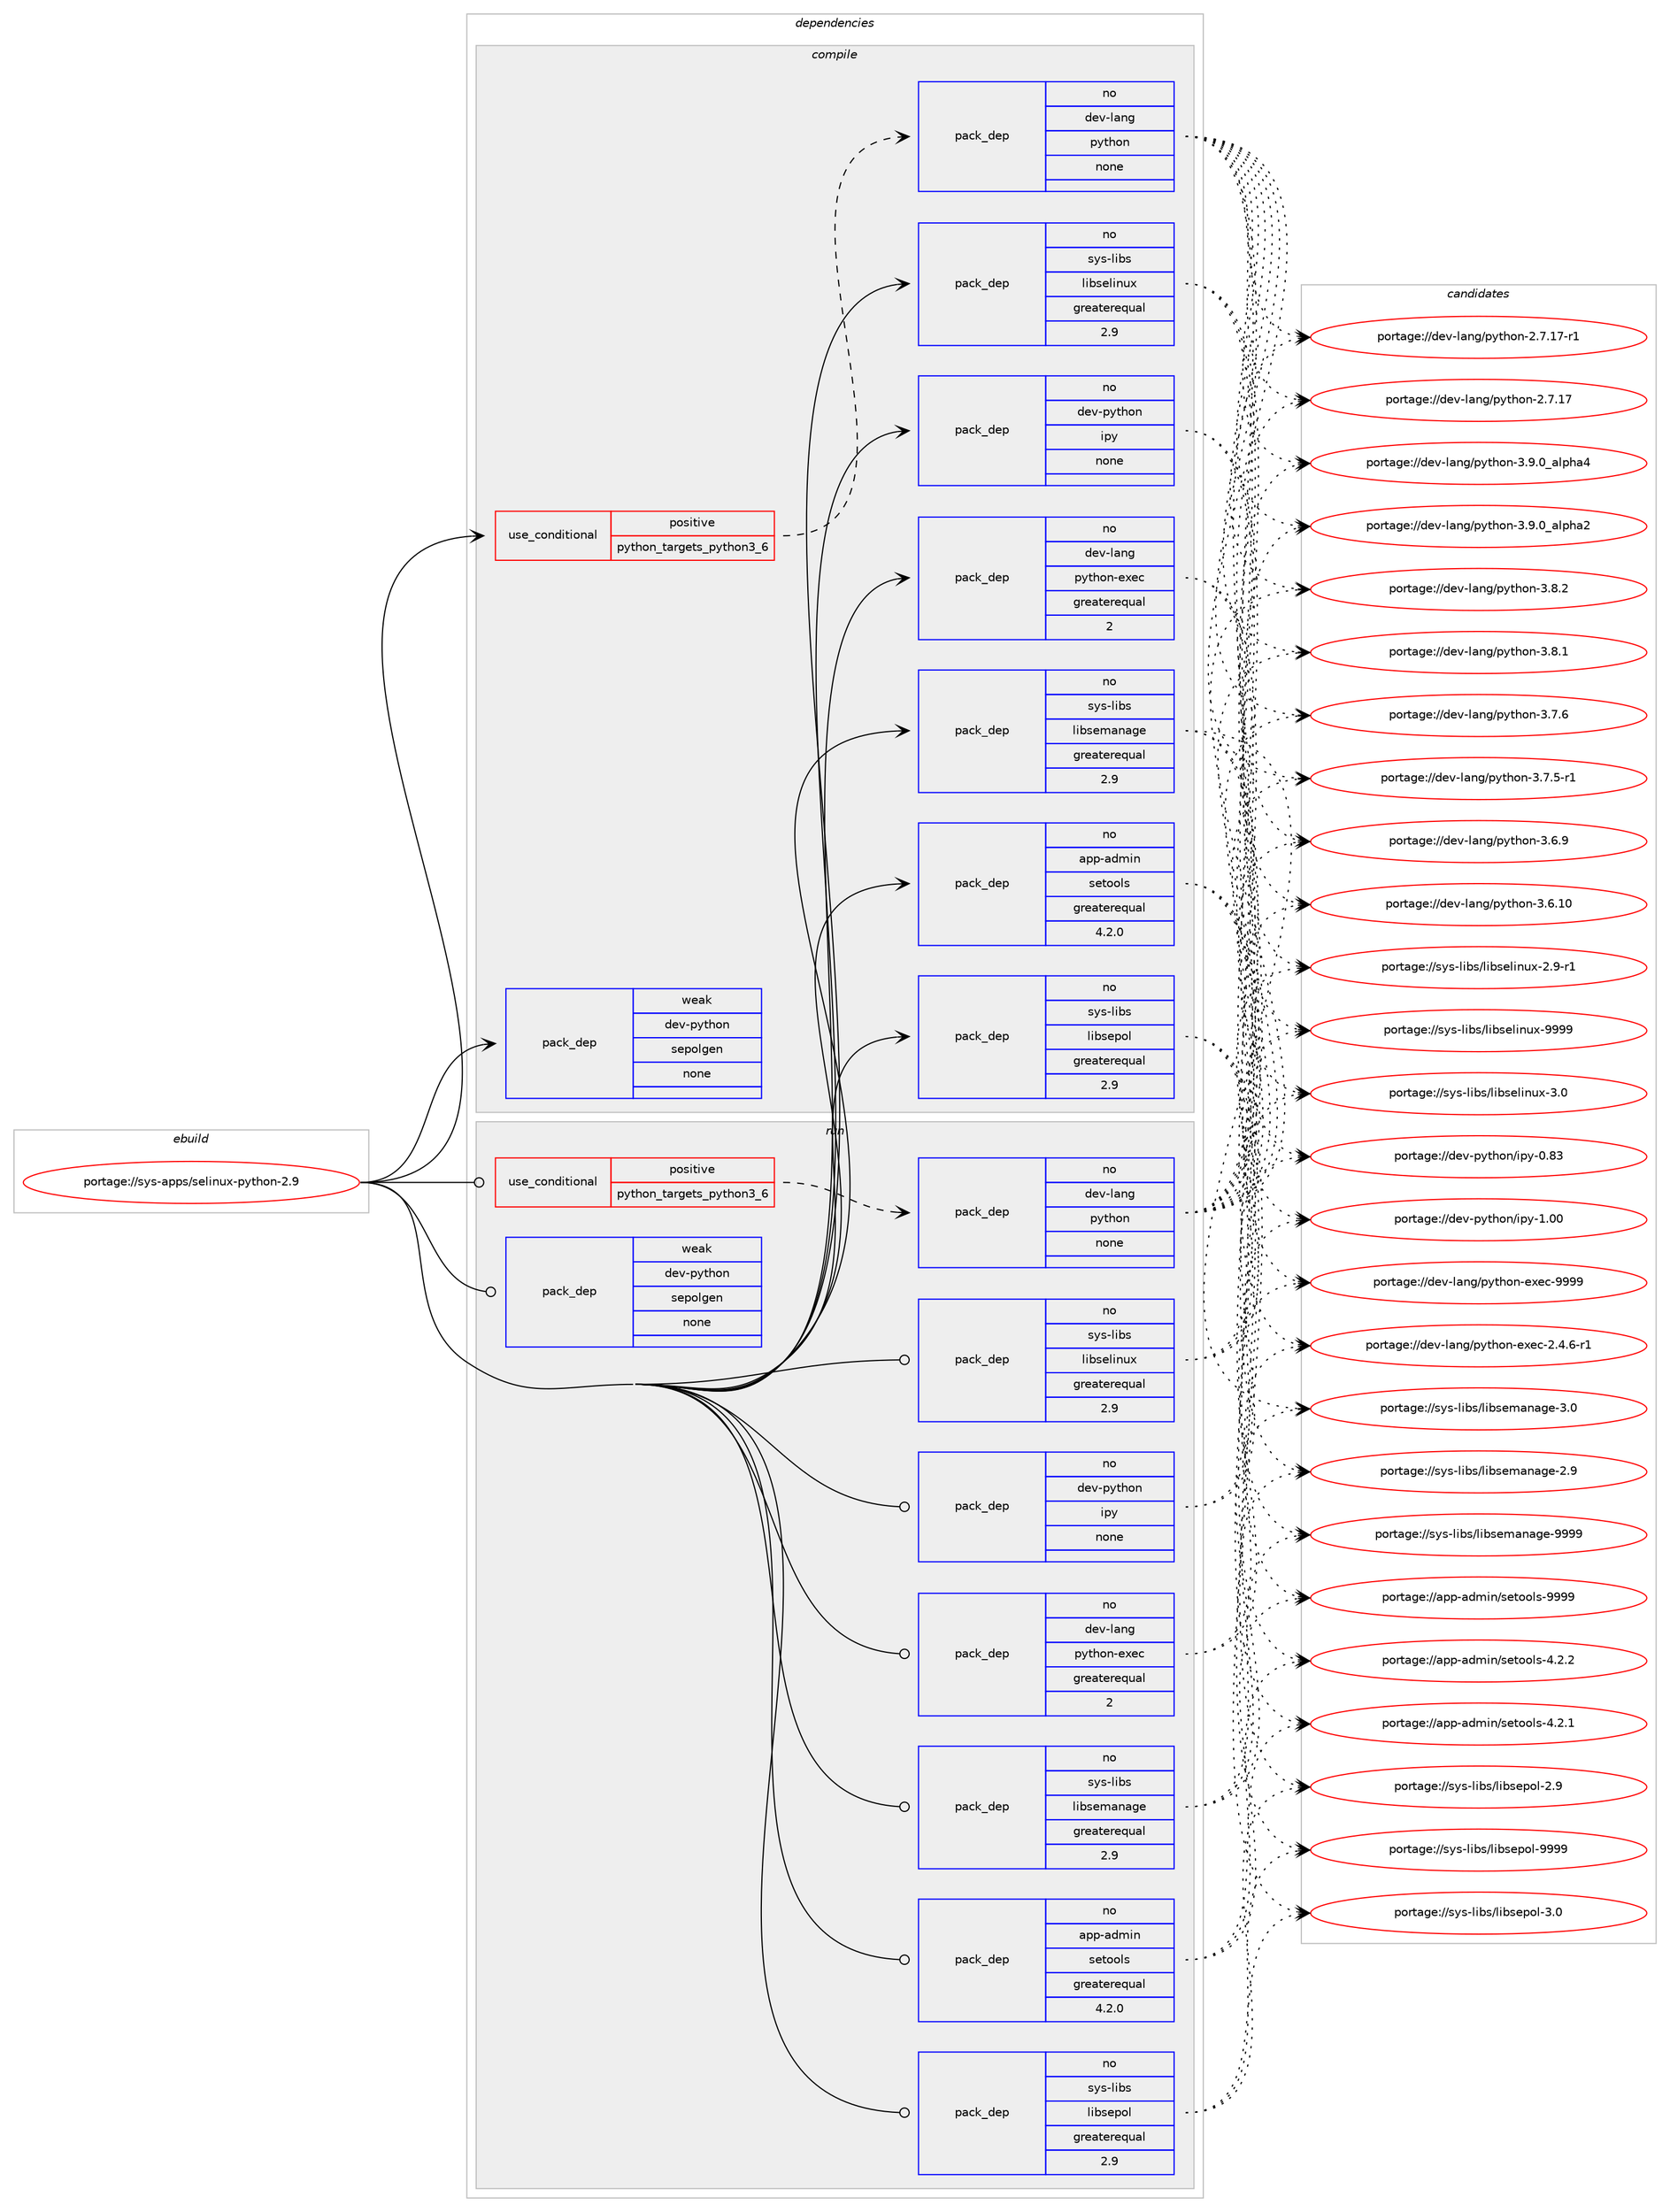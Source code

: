 digraph prolog {

# *************
# Graph options
# *************

newrank=true;
concentrate=true;
compound=true;
graph [rankdir=LR,fontname=Helvetica,fontsize=10,ranksep=1.5];#, ranksep=2.5, nodesep=0.2];
edge  [arrowhead=vee];
node  [fontname=Helvetica,fontsize=10];

# **********
# The ebuild
# **********

subgraph cluster_leftcol {
color=gray;
rank=same;
label=<<i>ebuild</i>>;
id [label="portage://sys-apps/selinux-python-2.9", color=red, width=4, href="../sys-apps/selinux-python-2.9.svg"];
}

# ****************
# The dependencies
# ****************

subgraph cluster_midcol {
color=gray;
label=<<i>dependencies</i>>;
subgraph cluster_compile {
fillcolor="#eeeeee";
style=filled;
label=<<i>compile</i>>;
subgraph cond8372 {
dependency40759 [label=<<TABLE BORDER="0" CELLBORDER="1" CELLSPACING="0" CELLPADDING="4"><TR><TD ROWSPAN="3" CELLPADDING="10">use_conditional</TD></TR><TR><TD>positive</TD></TR><TR><TD>python_targets_python3_6</TD></TR></TABLE>>, shape=none, color=red];
subgraph pack31419 {
dependency40760 [label=<<TABLE BORDER="0" CELLBORDER="1" CELLSPACING="0" CELLPADDING="4" WIDTH="220"><TR><TD ROWSPAN="6" CELLPADDING="30">pack_dep</TD></TR><TR><TD WIDTH="110">no</TD></TR><TR><TD>dev-lang</TD></TR><TR><TD>python</TD></TR><TR><TD>none</TD></TR><TR><TD></TD></TR></TABLE>>, shape=none, color=blue];
}
dependency40759:e -> dependency40760:w [weight=20,style="dashed",arrowhead="vee"];
}
id:e -> dependency40759:w [weight=20,style="solid",arrowhead="vee"];
subgraph pack31420 {
dependency40761 [label=<<TABLE BORDER="0" CELLBORDER="1" CELLSPACING="0" CELLPADDING="4" WIDTH="220"><TR><TD ROWSPAN="6" CELLPADDING="30">pack_dep</TD></TR><TR><TD WIDTH="110">no</TD></TR><TR><TD>app-admin</TD></TR><TR><TD>setools</TD></TR><TR><TD>greaterequal</TD></TR><TR><TD>4.2.0</TD></TR></TABLE>>, shape=none, color=blue];
}
id:e -> dependency40761:w [weight=20,style="solid",arrowhead="vee"];
subgraph pack31421 {
dependency40762 [label=<<TABLE BORDER="0" CELLBORDER="1" CELLSPACING="0" CELLPADDING="4" WIDTH="220"><TR><TD ROWSPAN="6" CELLPADDING="30">pack_dep</TD></TR><TR><TD WIDTH="110">no</TD></TR><TR><TD>dev-lang</TD></TR><TR><TD>python-exec</TD></TR><TR><TD>greaterequal</TD></TR><TR><TD>2</TD></TR></TABLE>>, shape=none, color=blue];
}
id:e -> dependency40762:w [weight=20,style="solid",arrowhead="vee"];
subgraph pack31422 {
dependency40763 [label=<<TABLE BORDER="0" CELLBORDER="1" CELLSPACING="0" CELLPADDING="4" WIDTH="220"><TR><TD ROWSPAN="6" CELLPADDING="30">pack_dep</TD></TR><TR><TD WIDTH="110">no</TD></TR><TR><TD>dev-python</TD></TR><TR><TD>ipy</TD></TR><TR><TD>none</TD></TR><TR><TD></TD></TR></TABLE>>, shape=none, color=blue];
}
id:e -> dependency40763:w [weight=20,style="solid",arrowhead="vee"];
subgraph pack31423 {
dependency40764 [label=<<TABLE BORDER="0" CELLBORDER="1" CELLSPACING="0" CELLPADDING="4" WIDTH="220"><TR><TD ROWSPAN="6" CELLPADDING="30">pack_dep</TD></TR><TR><TD WIDTH="110">no</TD></TR><TR><TD>sys-libs</TD></TR><TR><TD>libselinux</TD></TR><TR><TD>greaterequal</TD></TR><TR><TD>2.9</TD></TR></TABLE>>, shape=none, color=blue];
}
id:e -> dependency40764:w [weight=20,style="solid",arrowhead="vee"];
subgraph pack31424 {
dependency40765 [label=<<TABLE BORDER="0" CELLBORDER="1" CELLSPACING="0" CELLPADDING="4" WIDTH="220"><TR><TD ROWSPAN="6" CELLPADDING="30">pack_dep</TD></TR><TR><TD WIDTH="110">no</TD></TR><TR><TD>sys-libs</TD></TR><TR><TD>libsemanage</TD></TR><TR><TD>greaterequal</TD></TR><TR><TD>2.9</TD></TR></TABLE>>, shape=none, color=blue];
}
id:e -> dependency40765:w [weight=20,style="solid",arrowhead="vee"];
subgraph pack31425 {
dependency40766 [label=<<TABLE BORDER="0" CELLBORDER="1" CELLSPACING="0" CELLPADDING="4" WIDTH="220"><TR><TD ROWSPAN="6" CELLPADDING="30">pack_dep</TD></TR><TR><TD WIDTH="110">no</TD></TR><TR><TD>sys-libs</TD></TR><TR><TD>libsepol</TD></TR><TR><TD>greaterequal</TD></TR><TR><TD>2.9</TD></TR></TABLE>>, shape=none, color=blue];
}
id:e -> dependency40766:w [weight=20,style="solid",arrowhead="vee"];
subgraph pack31426 {
dependency40767 [label=<<TABLE BORDER="0" CELLBORDER="1" CELLSPACING="0" CELLPADDING="4" WIDTH="220"><TR><TD ROWSPAN="6" CELLPADDING="30">pack_dep</TD></TR><TR><TD WIDTH="110">weak</TD></TR><TR><TD>dev-python</TD></TR><TR><TD>sepolgen</TD></TR><TR><TD>none</TD></TR><TR><TD></TD></TR></TABLE>>, shape=none, color=blue];
}
id:e -> dependency40767:w [weight=20,style="solid",arrowhead="vee"];
}
subgraph cluster_compileandrun {
fillcolor="#eeeeee";
style=filled;
label=<<i>compile and run</i>>;
}
subgraph cluster_run {
fillcolor="#eeeeee";
style=filled;
label=<<i>run</i>>;
subgraph cond8373 {
dependency40768 [label=<<TABLE BORDER="0" CELLBORDER="1" CELLSPACING="0" CELLPADDING="4"><TR><TD ROWSPAN="3" CELLPADDING="10">use_conditional</TD></TR><TR><TD>positive</TD></TR><TR><TD>python_targets_python3_6</TD></TR></TABLE>>, shape=none, color=red];
subgraph pack31427 {
dependency40769 [label=<<TABLE BORDER="0" CELLBORDER="1" CELLSPACING="0" CELLPADDING="4" WIDTH="220"><TR><TD ROWSPAN="6" CELLPADDING="30">pack_dep</TD></TR><TR><TD WIDTH="110">no</TD></TR><TR><TD>dev-lang</TD></TR><TR><TD>python</TD></TR><TR><TD>none</TD></TR><TR><TD></TD></TR></TABLE>>, shape=none, color=blue];
}
dependency40768:e -> dependency40769:w [weight=20,style="dashed",arrowhead="vee"];
}
id:e -> dependency40768:w [weight=20,style="solid",arrowhead="odot"];
subgraph pack31428 {
dependency40770 [label=<<TABLE BORDER="0" CELLBORDER="1" CELLSPACING="0" CELLPADDING="4" WIDTH="220"><TR><TD ROWSPAN="6" CELLPADDING="30">pack_dep</TD></TR><TR><TD WIDTH="110">no</TD></TR><TR><TD>app-admin</TD></TR><TR><TD>setools</TD></TR><TR><TD>greaterequal</TD></TR><TR><TD>4.2.0</TD></TR></TABLE>>, shape=none, color=blue];
}
id:e -> dependency40770:w [weight=20,style="solid",arrowhead="odot"];
subgraph pack31429 {
dependency40771 [label=<<TABLE BORDER="0" CELLBORDER="1" CELLSPACING="0" CELLPADDING="4" WIDTH="220"><TR><TD ROWSPAN="6" CELLPADDING="30">pack_dep</TD></TR><TR><TD WIDTH="110">no</TD></TR><TR><TD>dev-lang</TD></TR><TR><TD>python-exec</TD></TR><TR><TD>greaterequal</TD></TR><TR><TD>2</TD></TR></TABLE>>, shape=none, color=blue];
}
id:e -> dependency40771:w [weight=20,style="solid",arrowhead="odot"];
subgraph pack31430 {
dependency40772 [label=<<TABLE BORDER="0" CELLBORDER="1" CELLSPACING="0" CELLPADDING="4" WIDTH="220"><TR><TD ROWSPAN="6" CELLPADDING="30">pack_dep</TD></TR><TR><TD WIDTH="110">no</TD></TR><TR><TD>dev-python</TD></TR><TR><TD>ipy</TD></TR><TR><TD>none</TD></TR><TR><TD></TD></TR></TABLE>>, shape=none, color=blue];
}
id:e -> dependency40772:w [weight=20,style="solid",arrowhead="odot"];
subgraph pack31431 {
dependency40773 [label=<<TABLE BORDER="0" CELLBORDER="1" CELLSPACING="0" CELLPADDING="4" WIDTH="220"><TR><TD ROWSPAN="6" CELLPADDING="30">pack_dep</TD></TR><TR><TD WIDTH="110">no</TD></TR><TR><TD>sys-libs</TD></TR><TR><TD>libselinux</TD></TR><TR><TD>greaterequal</TD></TR><TR><TD>2.9</TD></TR></TABLE>>, shape=none, color=blue];
}
id:e -> dependency40773:w [weight=20,style="solid",arrowhead="odot"];
subgraph pack31432 {
dependency40774 [label=<<TABLE BORDER="0" CELLBORDER="1" CELLSPACING="0" CELLPADDING="4" WIDTH="220"><TR><TD ROWSPAN="6" CELLPADDING="30">pack_dep</TD></TR><TR><TD WIDTH="110">no</TD></TR><TR><TD>sys-libs</TD></TR><TR><TD>libsemanage</TD></TR><TR><TD>greaterequal</TD></TR><TR><TD>2.9</TD></TR></TABLE>>, shape=none, color=blue];
}
id:e -> dependency40774:w [weight=20,style="solid",arrowhead="odot"];
subgraph pack31433 {
dependency40775 [label=<<TABLE BORDER="0" CELLBORDER="1" CELLSPACING="0" CELLPADDING="4" WIDTH="220"><TR><TD ROWSPAN="6" CELLPADDING="30">pack_dep</TD></TR><TR><TD WIDTH="110">no</TD></TR><TR><TD>sys-libs</TD></TR><TR><TD>libsepol</TD></TR><TR><TD>greaterequal</TD></TR><TR><TD>2.9</TD></TR></TABLE>>, shape=none, color=blue];
}
id:e -> dependency40775:w [weight=20,style="solid",arrowhead="odot"];
subgraph pack31434 {
dependency40776 [label=<<TABLE BORDER="0" CELLBORDER="1" CELLSPACING="0" CELLPADDING="4" WIDTH="220"><TR><TD ROWSPAN="6" CELLPADDING="30">pack_dep</TD></TR><TR><TD WIDTH="110">weak</TD></TR><TR><TD>dev-python</TD></TR><TR><TD>sepolgen</TD></TR><TR><TD>none</TD></TR><TR><TD></TD></TR></TABLE>>, shape=none, color=blue];
}
id:e -> dependency40776:w [weight=20,style="solid",arrowhead="odot"];
}
}

# **************
# The candidates
# **************

subgraph cluster_choices {
rank=same;
color=gray;
label=<<i>candidates</i>>;

subgraph choice31419 {
color=black;
nodesep=1;
choice10010111845108971101034711212111610411111045514657464895971081121049752 [label="portage://dev-lang/python-3.9.0_alpha4", color=red, width=4,href="../dev-lang/python-3.9.0_alpha4.svg"];
choice10010111845108971101034711212111610411111045514657464895971081121049750 [label="portage://dev-lang/python-3.9.0_alpha2", color=red, width=4,href="../dev-lang/python-3.9.0_alpha2.svg"];
choice100101118451089711010347112121116104111110455146564650 [label="portage://dev-lang/python-3.8.2", color=red, width=4,href="../dev-lang/python-3.8.2.svg"];
choice100101118451089711010347112121116104111110455146564649 [label="portage://dev-lang/python-3.8.1", color=red, width=4,href="../dev-lang/python-3.8.1.svg"];
choice100101118451089711010347112121116104111110455146554654 [label="portage://dev-lang/python-3.7.6", color=red, width=4,href="../dev-lang/python-3.7.6.svg"];
choice1001011184510897110103471121211161041111104551465546534511449 [label="portage://dev-lang/python-3.7.5-r1", color=red, width=4,href="../dev-lang/python-3.7.5-r1.svg"];
choice100101118451089711010347112121116104111110455146544657 [label="portage://dev-lang/python-3.6.9", color=red, width=4,href="../dev-lang/python-3.6.9.svg"];
choice10010111845108971101034711212111610411111045514654464948 [label="portage://dev-lang/python-3.6.10", color=red, width=4,href="../dev-lang/python-3.6.10.svg"];
choice100101118451089711010347112121116104111110455046554649554511449 [label="portage://dev-lang/python-2.7.17-r1", color=red, width=4,href="../dev-lang/python-2.7.17-r1.svg"];
choice10010111845108971101034711212111610411111045504655464955 [label="portage://dev-lang/python-2.7.17", color=red, width=4,href="../dev-lang/python-2.7.17.svg"];
dependency40760:e -> choice10010111845108971101034711212111610411111045514657464895971081121049752:w [style=dotted,weight="100"];
dependency40760:e -> choice10010111845108971101034711212111610411111045514657464895971081121049750:w [style=dotted,weight="100"];
dependency40760:e -> choice100101118451089711010347112121116104111110455146564650:w [style=dotted,weight="100"];
dependency40760:e -> choice100101118451089711010347112121116104111110455146564649:w [style=dotted,weight="100"];
dependency40760:e -> choice100101118451089711010347112121116104111110455146554654:w [style=dotted,weight="100"];
dependency40760:e -> choice1001011184510897110103471121211161041111104551465546534511449:w [style=dotted,weight="100"];
dependency40760:e -> choice100101118451089711010347112121116104111110455146544657:w [style=dotted,weight="100"];
dependency40760:e -> choice10010111845108971101034711212111610411111045514654464948:w [style=dotted,weight="100"];
dependency40760:e -> choice100101118451089711010347112121116104111110455046554649554511449:w [style=dotted,weight="100"];
dependency40760:e -> choice10010111845108971101034711212111610411111045504655464955:w [style=dotted,weight="100"];
}
subgraph choice31420 {
color=black;
nodesep=1;
choice971121124597100109105110471151011161111111081154557575757 [label="portage://app-admin/setools-9999", color=red, width=4,href="../app-admin/setools-9999.svg"];
choice97112112459710010910511047115101116111111108115455246504650 [label="portage://app-admin/setools-4.2.2", color=red, width=4,href="../app-admin/setools-4.2.2.svg"];
choice97112112459710010910511047115101116111111108115455246504649 [label="portage://app-admin/setools-4.2.1", color=red, width=4,href="../app-admin/setools-4.2.1.svg"];
dependency40761:e -> choice971121124597100109105110471151011161111111081154557575757:w [style=dotted,weight="100"];
dependency40761:e -> choice97112112459710010910511047115101116111111108115455246504650:w [style=dotted,weight="100"];
dependency40761:e -> choice97112112459710010910511047115101116111111108115455246504649:w [style=dotted,weight="100"];
}
subgraph choice31421 {
color=black;
nodesep=1;
choice10010111845108971101034711212111610411111045101120101994557575757 [label="portage://dev-lang/python-exec-9999", color=red, width=4,href="../dev-lang/python-exec-9999.svg"];
choice10010111845108971101034711212111610411111045101120101994550465246544511449 [label="portage://dev-lang/python-exec-2.4.6-r1", color=red, width=4,href="../dev-lang/python-exec-2.4.6-r1.svg"];
dependency40762:e -> choice10010111845108971101034711212111610411111045101120101994557575757:w [style=dotted,weight="100"];
dependency40762:e -> choice10010111845108971101034711212111610411111045101120101994550465246544511449:w [style=dotted,weight="100"];
}
subgraph choice31422 {
color=black;
nodesep=1;
choice10010111845112121116104111110471051121214549464848 [label="portage://dev-python/ipy-1.00", color=red, width=4,href="../dev-python/ipy-1.00.svg"];
choice10010111845112121116104111110471051121214548465651 [label="portage://dev-python/ipy-0.83", color=red, width=4,href="../dev-python/ipy-0.83.svg"];
dependency40763:e -> choice10010111845112121116104111110471051121214549464848:w [style=dotted,weight="100"];
dependency40763:e -> choice10010111845112121116104111110471051121214548465651:w [style=dotted,weight="100"];
}
subgraph choice31423 {
color=black;
nodesep=1;
choice115121115451081059811547108105981151011081051101171204557575757 [label="portage://sys-libs/libselinux-9999", color=red, width=4,href="../sys-libs/libselinux-9999.svg"];
choice1151211154510810598115471081059811510110810511011712045514648 [label="portage://sys-libs/libselinux-3.0", color=red, width=4,href="../sys-libs/libselinux-3.0.svg"];
choice11512111545108105981154710810598115101108105110117120455046574511449 [label="portage://sys-libs/libselinux-2.9-r1", color=red, width=4,href="../sys-libs/libselinux-2.9-r1.svg"];
dependency40764:e -> choice115121115451081059811547108105981151011081051101171204557575757:w [style=dotted,weight="100"];
dependency40764:e -> choice1151211154510810598115471081059811510110810511011712045514648:w [style=dotted,weight="100"];
dependency40764:e -> choice11512111545108105981154710810598115101108105110117120455046574511449:w [style=dotted,weight="100"];
}
subgraph choice31424 {
color=black;
nodesep=1;
choice1151211154510810598115471081059811510110997110971031014557575757 [label="portage://sys-libs/libsemanage-9999", color=red, width=4,href="../sys-libs/libsemanage-9999.svg"];
choice11512111545108105981154710810598115101109971109710310145514648 [label="portage://sys-libs/libsemanage-3.0", color=red, width=4,href="../sys-libs/libsemanage-3.0.svg"];
choice11512111545108105981154710810598115101109971109710310145504657 [label="portage://sys-libs/libsemanage-2.9", color=red, width=4,href="../sys-libs/libsemanage-2.9.svg"];
dependency40765:e -> choice1151211154510810598115471081059811510110997110971031014557575757:w [style=dotted,weight="100"];
dependency40765:e -> choice11512111545108105981154710810598115101109971109710310145514648:w [style=dotted,weight="100"];
dependency40765:e -> choice11512111545108105981154710810598115101109971109710310145504657:w [style=dotted,weight="100"];
}
subgraph choice31425 {
color=black;
nodesep=1;
choice115121115451081059811547108105981151011121111084557575757 [label="portage://sys-libs/libsepol-9999", color=red, width=4,href="../sys-libs/libsepol-9999.svg"];
choice1151211154510810598115471081059811510111211110845514648 [label="portage://sys-libs/libsepol-3.0", color=red, width=4,href="../sys-libs/libsepol-3.0.svg"];
choice1151211154510810598115471081059811510111211110845504657 [label="portage://sys-libs/libsepol-2.9", color=red, width=4,href="../sys-libs/libsepol-2.9.svg"];
dependency40766:e -> choice115121115451081059811547108105981151011121111084557575757:w [style=dotted,weight="100"];
dependency40766:e -> choice1151211154510810598115471081059811510111211110845514648:w [style=dotted,weight="100"];
dependency40766:e -> choice1151211154510810598115471081059811510111211110845504657:w [style=dotted,weight="100"];
}
subgraph choice31426 {
color=black;
nodesep=1;
}
subgraph choice31427 {
color=black;
nodesep=1;
choice10010111845108971101034711212111610411111045514657464895971081121049752 [label="portage://dev-lang/python-3.9.0_alpha4", color=red, width=4,href="../dev-lang/python-3.9.0_alpha4.svg"];
choice10010111845108971101034711212111610411111045514657464895971081121049750 [label="portage://dev-lang/python-3.9.0_alpha2", color=red, width=4,href="../dev-lang/python-3.9.0_alpha2.svg"];
choice100101118451089711010347112121116104111110455146564650 [label="portage://dev-lang/python-3.8.2", color=red, width=4,href="../dev-lang/python-3.8.2.svg"];
choice100101118451089711010347112121116104111110455146564649 [label="portage://dev-lang/python-3.8.1", color=red, width=4,href="../dev-lang/python-3.8.1.svg"];
choice100101118451089711010347112121116104111110455146554654 [label="portage://dev-lang/python-3.7.6", color=red, width=4,href="../dev-lang/python-3.7.6.svg"];
choice1001011184510897110103471121211161041111104551465546534511449 [label="portage://dev-lang/python-3.7.5-r1", color=red, width=4,href="../dev-lang/python-3.7.5-r1.svg"];
choice100101118451089711010347112121116104111110455146544657 [label="portage://dev-lang/python-3.6.9", color=red, width=4,href="../dev-lang/python-3.6.9.svg"];
choice10010111845108971101034711212111610411111045514654464948 [label="portage://dev-lang/python-3.6.10", color=red, width=4,href="../dev-lang/python-3.6.10.svg"];
choice100101118451089711010347112121116104111110455046554649554511449 [label="portage://dev-lang/python-2.7.17-r1", color=red, width=4,href="../dev-lang/python-2.7.17-r1.svg"];
choice10010111845108971101034711212111610411111045504655464955 [label="portage://dev-lang/python-2.7.17", color=red, width=4,href="../dev-lang/python-2.7.17.svg"];
dependency40769:e -> choice10010111845108971101034711212111610411111045514657464895971081121049752:w [style=dotted,weight="100"];
dependency40769:e -> choice10010111845108971101034711212111610411111045514657464895971081121049750:w [style=dotted,weight="100"];
dependency40769:e -> choice100101118451089711010347112121116104111110455146564650:w [style=dotted,weight="100"];
dependency40769:e -> choice100101118451089711010347112121116104111110455146564649:w [style=dotted,weight="100"];
dependency40769:e -> choice100101118451089711010347112121116104111110455146554654:w [style=dotted,weight="100"];
dependency40769:e -> choice1001011184510897110103471121211161041111104551465546534511449:w [style=dotted,weight="100"];
dependency40769:e -> choice100101118451089711010347112121116104111110455146544657:w [style=dotted,weight="100"];
dependency40769:e -> choice10010111845108971101034711212111610411111045514654464948:w [style=dotted,weight="100"];
dependency40769:e -> choice100101118451089711010347112121116104111110455046554649554511449:w [style=dotted,weight="100"];
dependency40769:e -> choice10010111845108971101034711212111610411111045504655464955:w [style=dotted,weight="100"];
}
subgraph choice31428 {
color=black;
nodesep=1;
choice971121124597100109105110471151011161111111081154557575757 [label="portage://app-admin/setools-9999", color=red, width=4,href="../app-admin/setools-9999.svg"];
choice97112112459710010910511047115101116111111108115455246504650 [label="portage://app-admin/setools-4.2.2", color=red, width=4,href="../app-admin/setools-4.2.2.svg"];
choice97112112459710010910511047115101116111111108115455246504649 [label="portage://app-admin/setools-4.2.1", color=red, width=4,href="../app-admin/setools-4.2.1.svg"];
dependency40770:e -> choice971121124597100109105110471151011161111111081154557575757:w [style=dotted,weight="100"];
dependency40770:e -> choice97112112459710010910511047115101116111111108115455246504650:w [style=dotted,weight="100"];
dependency40770:e -> choice97112112459710010910511047115101116111111108115455246504649:w [style=dotted,weight="100"];
}
subgraph choice31429 {
color=black;
nodesep=1;
choice10010111845108971101034711212111610411111045101120101994557575757 [label="portage://dev-lang/python-exec-9999", color=red, width=4,href="../dev-lang/python-exec-9999.svg"];
choice10010111845108971101034711212111610411111045101120101994550465246544511449 [label="portage://dev-lang/python-exec-2.4.6-r1", color=red, width=4,href="../dev-lang/python-exec-2.4.6-r1.svg"];
dependency40771:e -> choice10010111845108971101034711212111610411111045101120101994557575757:w [style=dotted,weight="100"];
dependency40771:e -> choice10010111845108971101034711212111610411111045101120101994550465246544511449:w [style=dotted,weight="100"];
}
subgraph choice31430 {
color=black;
nodesep=1;
choice10010111845112121116104111110471051121214549464848 [label="portage://dev-python/ipy-1.00", color=red, width=4,href="../dev-python/ipy-1.00.svg"];
choice10010111845112121116104111110471051121214548465651 [label="portage://dev-python/ipy-0.83", color=red, width=4,href="../dev-python/ipy-0.83.svg"];
dependency40772:e -> choice10010111845112121116104111110471051121214549464848:w [style=dotted,weight="100"];
dependency40772:e -> choice10010111845112121116104111110471051121214548465651:w [style=dotted,weight="100"];
}
subgraph choice31431 {
color=black;
nodesep=1;
choice115121115451081059811547108105981151011081051101171204557575757 [label="portage://sys-libs/libselinux-9999", color=red, width=4,href="../sys-libs/libselinux-9999.svg"];
choice1151211154510810598115471081059811510110810511011712045514648 [label="portage://sys-libs/libselinux-3.0", color=red, width=4,href="../sys-libs/libselinux-3.0.svg"];
choice11512111545108105981154710810598115101108105110117120455046574511449 [label="portage://sys-libs/libselinux-2.9-r1", color=red, width=4,href="../sys-libs/libselinux-2.9-r1.svg"];
dependency40773:e -> choice115121115451081059811547108105981151011081051101171204557575757:w [style=dotted,weight="100"];
dependency40773:e -> choice1151211154510810598115471081059811510110810511011712045514648:w [style=dotted,weight="100"];
dependency40773:e -> choice11512111545108105981154710810598115101108105110117120455046574511449:w [style=dotted,weight="100"];
}
subgraph choice31432 {
color=black;
nodesep=1;
choice1151211154510810598115471081059811510110997110971031014557575757 [label="portage://sys-libs/libsemanage-9999", color=red, width=4,href="../sys-libs/libsemanage-9999.svg"];
choice11512111545108105981154710810598115101109971109710310145514648 [label="portage://sys-libs/libsemanage-3.0", color=red, width=4,href="../sys-libs/libsemanage-3.0.svg"];
choice11512111545108105981154710810598115101109971109710310145504657 [label="portage://sys-libs/libsemanage-2.9", color=red, width=4,href="../sys-libs/libsemanage-2.9.svg"];
dependency40774:e -> choice1151211154510810598115471081059811510110997110971031014557575757:w [style=dotted,weight="100"];
dependency40774:e -> choice11512111545108105981154710810598115101109971109710310145514648:w [style=dotted,weight="100"];
dependency40774:e -> choice11512111545108105981154710810598115101109971109710310145504657:w [style=dotted,weight="100"];
}
subgraph choice31433 {
color=black;
nodesep=1;
choice115121115451081059811547108105981151011121111084557575757 [label="portage://sys-libs/libsepol-9999", color=red, width=4,href="../sys-libs/libsepol-9999.svg"];
choice1151211154510810598115471081059811510111211110845514648 [label="portage://sys-libs/libsepol-3.0", color=red, width=4,href="../sys-libs/libsepol-3.0.svg"];
choice1151211154510810598115471081059811510111211110845504657 [label="portage://sys-libs/libsepol-2.9", color=red, width=4,href="../sys-libs/libsepol-2.9.svg"];
dependency40775:e -> choice115121115451081059811547108105981151011121111084557575757:w [style=dotted,weight="100"];
dependency40775:e -> choice1151211154510810598115471081059811510111211110845514648:w [style=dotted,weight="100"];
dependency40775:e -> choice1151211154510810598115471081059811510111211110845504657:w [style=dotted,weight="100"];
}
subgraph choice31434 {
color=black;
nodesep=1;
}
}

}
